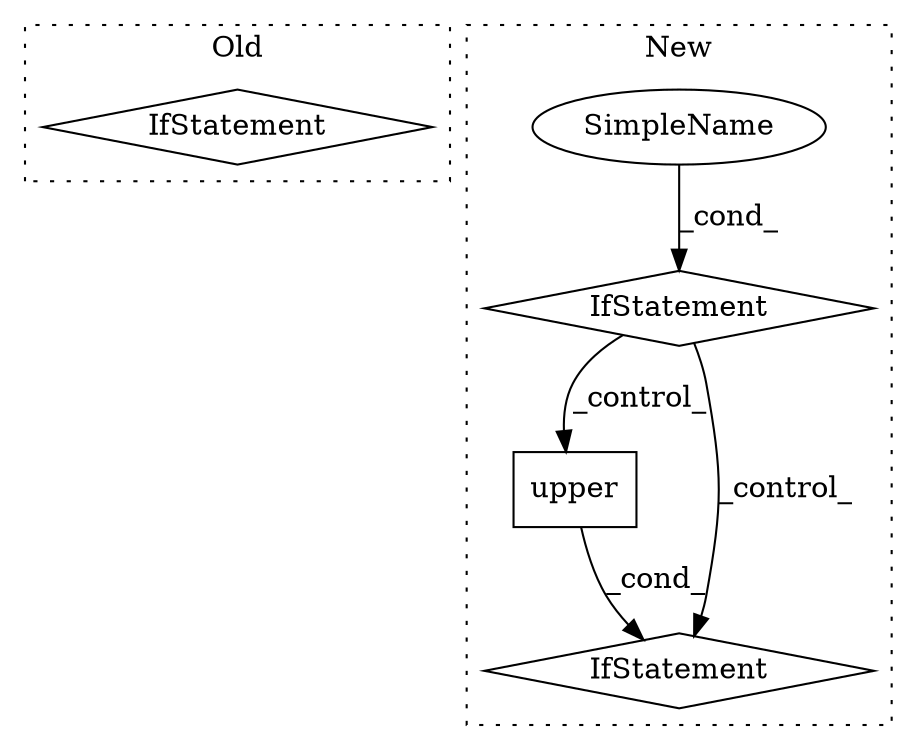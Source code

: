 digraph G {
subgraph cluster0 {
1 [label="IfStatement" a="25" s="15224,15291" l="10,3" shape="diamond"];
label = "Old";
style="dotted";
}
subgraph cluster1 {
2 [label="upper" a="32" s="23368" l="7" shape="box"];
3 [label="IfStatement" a="25" s="23376" l="3" shape="diamond"];
4 [label="SimpleName" a="42" s="" l="" shape="ellipse"];
5 [label="IfStatement" a="25" s="23215,23266" l="4,2" shape="diamond"];
label = "New";
style="dotted";
}
2 -> 3 [label="_cond_"];
4 -> 5 [label="_cond_"];
5 -> 3 [label="_control_"];
5 -> 2 [label="_control_"];
}